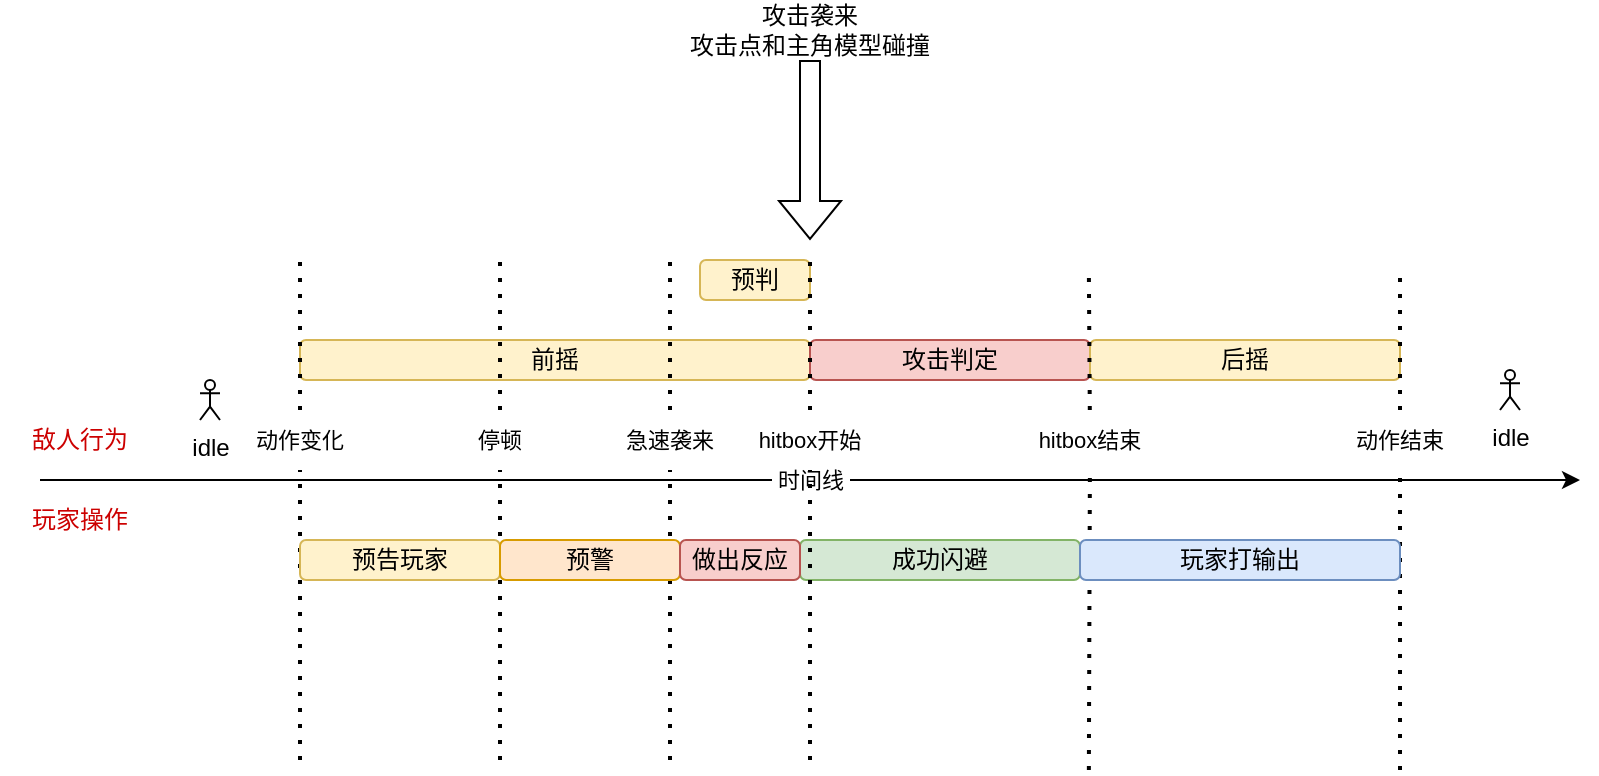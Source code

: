 <mxfile version="24.7.10">
  <diagram name="第 1 页" id="k0gPwOLRw9djnGXqXjzd">
    <mxGraphModel dx="819" dy="446" grid="1" gridSize="10" guides="1" tooltips="1" connect="1" arrows="1" fold="1" page="1" pageScale="1" pageWidth="1169" pageHeight="827" math="0" shadow="0">
      <root>
        <mxCell id="0" />
        <mxCell id="1" parent="0" />
        <mxCell id="se1ykyosgGhUhjlpKKX1-3" value="" style="endArrow=classic;html=1;rounded=0;" parent="1" edge="1">
          <mxGeometry relative="1" as="geometry">
            <mxPoint x="200" y="360" as="sourcePoint" />
            <mxPoint x="970" y="360" as="targetPoint" />
          </mxGeometry>
        </mxCell>
        <mxCell id="se1ykyosgGhUhjlpKKX1-4" value="&amp;nbsp;时间线&amp;nbsp;" style="edgeLabel;resizable=0;html=1;align=center;verticalAlign=middle;" parent="se1ykyosgGhUhjlpKKX1-3" connectable="0" vertex="1">
          <mxGeometry relative="1" as="geometry" />
        </mxCell>
        <mxCell id="se1ykyosgGhUhjlpKKX1-5" value="成功闪避" style="rounded=1;whiteSpace=wrap;html=1;fillColor=#d5e8d4;strokeColor=#82b366;" parent="1" vertex="1">
          <mxGeometry x="580" y="390" width="140" height="20" as="geometry" />
        </mxCell>
        <mxCell id="se1ykyosgGhUhjlpKKX1-6" value="预判" style="rounded=1;whiteSpace=wrap;html=1;fillColor=#fff2cc;strokeColor=#d6b656;" parent="1" vertex="1">
          <mxGeometry x="530" y="250" width="55" height="20" as="geometry" />
        </mxCell>
        <mxCell id="se1ykyosgGhUhjlpKKX1-7" value="" style="shape=flexArrow;endArrow=classic;html=1;rounded=0;" parent="1" edge="1">
          <mxGeometry width="50" height="50" relative="1" as="geometry">
            <mxPoint x="585" y="150" as="sourcePoint" />
            <mxPoint x="585" y="240" as="targetPoint" />
          </mxGeometry>
        </mxCell>
        <mxCell id="se1ykyosgGhUhjlpKKX1-8" value="攻击袭来&lt;br&gt;攻击点和主角模型碰撞" style="text;html=1;strokeColor=none;fillColor=none;align=center;verticalAlign=middle;whiteSpace=wrap;rounded=0;" parent="1" vertex="1">
          <mxGeometry x="515" y="120" width="140" height="30" as="geometry" />
        </mxCell>
        <mxCell id="pKrB59_SLdrYQbI73VTp-1" value="敌人行为" style="text;html=1;strokeColor=none;fillColor=none;align=center;verticalAlign=middle;whiteSpace=wrap;rounded=0;fontColor=#CC0000;" parent="1" vertex="1">
          <mxGeometry x="180" y="330" width="80" height="20" as="geometry" />
        </mxCell>
        <mxCell id="pKrB59_SLdrYQbI73VTp-2" value="玩家操作" style="text;html=1;strokeColor=none;fillColor=none;align=center;verticalAlign=middle;whiteSpace=wrap;rounded=0;fontColor=#CC0000;" parent="1" vertex="1">
          <mxGeometry x="180" y="370" width="80" height="20" as="geometry" />
        </mxCell>
        <mxCell id="P1U4juNz2zVnz6R66b3a-1" value="前摇" style="rounded=1;whiteSpace=wrap;html=1;fillColor=#fff2cc;strokeColor=#d6b656;" vertex="1" parent="1">
          <mxGeometry x="330" y="290" width="255" height="20" as="geometry" />
        </mxCell>
        <mxCell id="P1U4juNz2zVnz6R66b3a-2" value="攻击判定" style="rounded=1;whiteSpace=wrap;html=1;fillColor=#f8cecc;strokeColor=#b85450;" vertex="1" parent="1">
          <mxGeometry x="585" y="290" width="140" height="20" as="geometry" />
        </mxCell>
        <mxCell id="P1U4juNz2zVnz6R66b3a-3" value="后摇" style="rounded=1;whiteSpace=wrap;html=1;fillColor=#fff2cc;strokeColor=#d6b656;" vertex="1" parent="1">
          <mxGeometry x="725" y="290" width="155" height="20" as="geometry" />
        </mxCell>
        <mxCell id="P1U4juNz2zVnz6R66b3a-4" value="" style="endArrow=none;dashed=1;html=1;dashPattern=1 3;strokeWidth=2;rounded=0;" edge="1" parent="1" source="P1U4juNz2zVnz6R66b3a-15">
          <mxGeometry width="50" height="50" relative="1" as="geometry">
            <mxPoint x="330" y="500" as="sourcePoint" />
            <mxPoint x="330" y="250" as="targetPoint" />
          </mxGeometry>
        </mxCell>
        <mxCell id="P1U4juNz2zVnz6R66b3a-5" value="" style="endArrow=none;dashed=1;html=1;dashPattern=1 3;strokeWidth=2;rounded=0;" edge="1" parent="1" source="P1U4juNz2zVnz6R66b3a-17">
          <mxGeometry width="50" height="50" relative="1" as="geometry">
            <mxPoint x="430" y="500" as="sourcePoint" />
            <mxPoint x="430" y="250" as="targetPoint" />
          </mxGeometry>
        </mxCell>
        <mxCell id="P1U4juNz2zVnz6R66b3a-6" value="" style="endArrow=none;dashed=1;html=1;dashPattern=1 3;strokeWidth=2;rounded=0;" edge="1" parent="1" source="P1U4juNz2zVnz6R66b3a-20">
          <mxGeometry width="50" height="50" relative="1" as="geometry">
            <mxPoint x="515" y="500" as="sourcePoint" />
            <mxPoint x="515" y="250" as="targetPoint" />
          </mxGeometry>
        </mxCell>
        <mxCell id="P1U4juNz2zVnz6R66b3a-8" value="" style="endArrow=none;dashed=1;html=1;dashPattern=1 3;strokeWidth=2;rounded=0;" edge="1" parent="1" source="P1U4juNz2zVnz6R66b3a-22">
          <mxGeometry width="50" height="50" relative="1" as="geometry">
            <mxPoint x="585" y="500" as="sourcePoint" />
            <mxPoint x="585" y="250" as="targetPoint" />
          </mxGeometry>
        </mxCell>
        <mxCell id="P1U4juNz2zVnz6R66b3a-9" value="" style="endArrow=none;dashed=1;html=1;dashPattern=1 3;strokeWidth=2;rounded=0;" edge="1" parent="1" source="P1U4juNz2zVnz6R66b3a-24">
          <mxGeometry width="50" height="50" relative="1" as="geometry">
            <mxPoint x="724.43" y="505" as="sourcePoint" />
            <mxPoint x="724.43" y="255" as="targetPoint" />
          </mxGeometry>
        </mxCell>
        <mxCell id="P1U4juNz2zVnz6R66b3a-10" value="" style="endArrow=none;dashed=1;html=1;dashPattern=1 3;strokeWidth=2;rounded=0;" edge="1" parent="1" source="P1U4juNz2zVnz6R66b3a-28">
          <mxGeometry width="50" height="50" relative="1" as="geometry">
            <mxPoint x="880" y="505" as="sourcePoint" />
            <mxPoint x="880" y="255" as="targetPoint" />
          </mxGeometry>
        </mxCell>
        <mxCell id="P1U4juNz2zVnz6R66b3a-11" value="idle" style="shape=umlActor;verticalLabelPosition=bottom;verticalAlign=top;html=1;outlineConnect=0;" vertex="1" parent="1">
          <mxGeometry x="280" y="310" width="10" height="20" as="geometry" />
        </mxCell>
        <mxCell id="P1U4juNz2zVnz6R66b3a-13" value="idle" style="shape=umlActor;verticalLabelPosition=bottom;verticalAlign=top;html=1;outlineConnect=0;" vertex="1" parent="1">
          <mxGeometry x="930" y="305" width="10" height="20" as="geometry" />
        </mxCell>
        <mxCell id="P1U4juNz2zVnz6R66b3a-14" value="" style="endArrow=none;dashed=1;html=1;dashPattern=1 3;strokeWidth=2;rounded=0;" edge="1" parent="1" target="P1U4juNz2zVnz6R66b3a-15">
          <mxGeometry width="50" height="50" relative="1" as="geometry">
            <mxPoint x="330" y="500" as="sourcePoint" />
            <mxPoint x="330" y="250" as="targetPoint" />
          </mxGeometry>
        </mxCell>
        <mxCell id="P1U4juNz2zVnz6R66b3a-15" value="动作变化" style="text;html=1;align=center;verticalAlign=middle;whiteSpace=wrap;rounded=0;fontSize=11;" vertex="1" parent="1">
          <mxGeometry x="300" y="325" width="60" height="30" as="geometry" />
        </mxCell>
        <mxCell id="P1U4juNz2zVnz6R66b3a-16" value="" style="endArrow=none;dashed=1;html=1;dashPattern=1 3;strokeWidth=2;rounded=0;" edge="1" parent="1" target="P1U4juNz2zVnz6R66b3a-17">
          <mxGeometry width="50" height="50" relative="1" as="geometry">
            <mxPoint x="430" y="500" as="sourcePoint" />
            <mxPoint x="430" y="250" as="targetPoint" />
          </mxGeometry>
        </mxCell>
        <mxCell id="P1U4juNz2zVnz6R66b3a-17" value="停顿" style="text;html=1;align=center;verticalAlign=middle;whiteSpace=wrap;rounded=0;fontSize=11;" vertex="1" parent="1">
          <mxGeometry x="400" y="325" width="60" height="30" as="geometry" />
        </mxCell>
        <mxCell id="P1U4juNz2zVnz6R66b3a-19" value="" style="endArrow=none;dashed=1;html=1;dashPattern=1 3;strokeWidth=2;rounded=0;" edge="1" parent="1" target="P1U4juNz2zVnz6R66b3a-20">
          <mxGeometry width="50" height="50" relative="1" as="geometry">
            <mxPoint x="515" y="500" as="sourcePoint" />
            <mxPoint x="515" y="250" as="targetPoint" />
          </mxGeometry>
        </mxCell>
        <mxCell id="P1U4juNz2zVnz6R66b3a-20" value="&lt;font style=&quot;font-size: 11px;&quot;&gt;急速袭来&lt;/font&gt;" style="text;html=1;align=center;verticalAlign=middle;whiteSpace=wrap;rounded=0;" vertex="1" parent="1">
          <mxGeometry x="485" y="325" width="60" height="30" as="geometry" />
        </mxCell>
        <mxCell id="P1U4juNz2zVnz6R66b3a-21" value="" style="endArrow=none;dashed=1;html=1;dashPattern=1 3;strokeWidth=2;rounded=0;" edge="1" parent="1" target="P1U4juNz2zVnz6R66b3a-22">
          <mxGeometry width="50" height="50" relative="1" as="geometry">
            <mxPoint x="585" y="500" as="sourcePoint" />
            <mxPoint x="585" y="250" as="targetPoint" />
          </mxGeometry>
        </mxCell>
        <mxCell id="P1U4juNz2zVnz6R66b3a-22" value="hitbox开始" style="text;html=1;align=center;verticalAlign=middle;whiteSpace=wrap;rounded=0;fontSize=11;" vertex="1" parent="1">
          <mxGeometry x="555" y="325" width="60" height="30" as="geometry" />
        </mxCell>
        <mxCell id="P1U4juNz2zVnz6R66b3a-23" value="" style="endArrow=none;dashed=1;html=1;dashPattern=1 3;strokeWidth=2;rounded=0;" edge="1" parent="1" target="P1U4juNz2zVnz6R66b3a-24">
          <mxGeometry width="50" height="50" relative="1" as="geometry">
            <mxPoint x="724.43" y="505" as="sourcePoint" />
            <mxPoint x="724.43" y="255" as="targetPoint" />
          </mxGeometry>
        </mxCell>
        <mxCell id="P1U4juNz2zVnz6R66b3a-24" value="hitbox结束" style="text;html=1;align=center;verticalAlign=middle;whiteSpace=wrap;rounded=0;fontSize=11;" vertex="1" parent="1">
          <mxGeometry x="695" y="325" width="60" height="30" as="geometry" />
        </mxCell>
        <mxCell id="P1U4juNz2zVnz6R66b3a-27" value="" style="endArrow=none;dashed=1;html=1;dashPattern=1 3;strokeWidth=2;rounded=0;" edge="1" parent="1" target="P1U4juNz2zVnz6R66b3a-28">
          <mxGeometry width="50" height="50" relative="1" as="geometry">
            <mxPoint x="880" y="505" as="sourcePoint" />
            <mxPoint x="880" y="255" as="targetPoint" />
          </mxGeometry>
        </mxCell>
        <mxCell id="P1U4juNz2zVnz6R66b3a-28" value="动作结束" style="text;html=1;align=center;verticalAlign=middle;whiteSpace=wrap;rounded=0;fontSize=11;" vertex="1" parent="1">
          <mxGeometry x="850" y="325" width="60" height="30" as="geometry" />
        </mxCell>
        <mxCell id="P1U4juNz2zVnz6R66b3a-32" value="预告玩家" style="rounded=1;whiteSpace=wrap;html=1;fillColor=#fff2cc;strokeColor=#d6b656;" vertex="1" parent="1">
          <mxGeometry x="330" y="390" width="100" height="20" as="geometry" />
        </mxCell>
        <mxCell id="P1U4juNz2zVnz6R66b3a-33" value="预警" style="rounded=1;whiteSpace=wrap;html=1;fillColor=#ffe6cc;strokeColor=#d79b00;" vertex="1" parent="1">
          <mxGeometry x="430" y="390" width="90" height="20" as="geometry" />
        </mxCell>
        <mxCell id="P1U4juNz2zVnz6R66b3a-34" value="做出反应" style="rounded=1;whiteSpace=wrap;html=1;fillColor=#f8cecc;strokeColor=#b85450;" vertex="1" parent="1">
          <mxGeometry x="520" y="390" width="60" height="20" as="geometry" />
        </mxCell>
        <mxCell id="P1U4juNz2zVnz6R66b3a-40" value="玩家打输出" style="rounded=1;whiteSpace=wrap;html=1;fillColor=#dae8fc;strokeColor=#6c8ebf;" vertex="1" parent="1">
          <mxGeometry x="720" y="390" width="160" height="20" as="geometry" />
        </mxCell>
      </root>
    </mxGraphModel>
  </diagram>
</mxfile>
